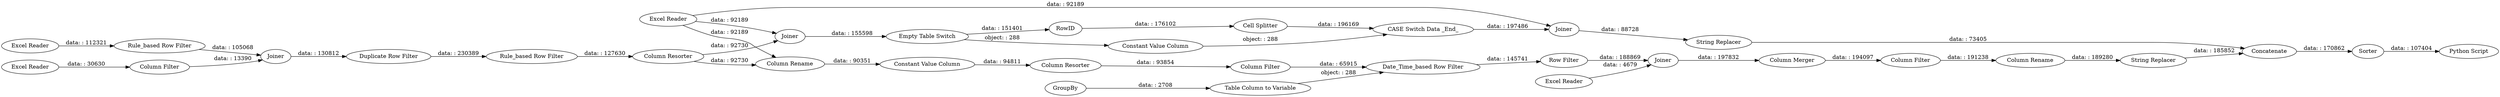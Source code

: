 digraph {
	"-4899083306314585288_55" [label=GroupBy]
	"-5462227640941920200_33" [label="Column Merger"]
	"-5462227640941920200_34" [label="Column Filter"]
	"-5462227640941920200_53" [label="Python Script"]
	"-5462227640941920200_32" [label=Joiner]
	"5387026162998824185_12" [label="Rule_based Row Filter"]
	"-4899083306314585288_20" [label="Column Resorter"]
	"-5462227640941920200_71" [label="CASE Switch Data _End_"]
	"5387026162998824185_9" [label="Excel Reader"]
	"8339310976752193162_46" [label="Cell Splitter"]
	"-5462227640941920200_14" [label="Column Resorter"]
	"-5462227640941920200_16" [label=Joiner]
	"-5462227640941920200_49" [label="Column Rename"]
	"8339310976752193162_45" [label=RowID]
	"-5462227640941920200_70" [label="Empty Table Switch"]
	"-4899083306314585288_62" [label="Row Filter"]
	"-5462227640941920200_47" [label=Joiner]
	"-5462227640941920200_50" [label="String Replacer"]
	"5387026162998824185_1" [label="Excel Reader"]
	"5387026162998824185_13" [label=Joiner]
	"-5462227640941920200_25" [label=Concatenate]
	"-5462227640941920200_72" [label="Constant Value Column"]
	"-5462227640941920200_54" [label=Sorter]
	"-5462227640941920200_31" [label="Excel Reader"]
	"-5462227640941920200_39" [label="Rule_based Row Filter"]
	"-5462227640941920200_38" [label="Duplicate Row Filter"]
	"-5462227640941920200_26" [label="String Replacer"]
	"-4899083306314585288_18" [label="Column Rename"]
	"-4899083306314585288_60" [label="Date_Time_based Row Filter"]
	"-4899083306314585288_22" [label="Column Filter"]
	"5387026162998824185_10" [label="Column Filter"]
	"-4899083306314585288_19" [label="Constant Value Column"]
	"-5462227640941920200_42" [label="Excel Reader"]
	"-4899083306314585288_61" [label="Table Column to Variable"]
	"5387026162998824185_12" -> "5387026162998824185_13" [label="data: : 105068"]
	"8339310976752193162_45" -> "8339310976752193162_46" [label="data: : 176102"]
	"-5462227640941920200_31" -> "-5462227640941920200_32" [label="data: : 4679"]
	"-5462227640941920200_42" -> "-5462227640941920200_16" [label="data: : 92189"]
	"-5462227640941920200_25" -> "-5462227640941920200_54" [label="data: : 170862"]
	"-5462227640941920200_71" -> "-5462227640941920200_47" [label="data: : 197486"]
	"-5462227640941920200_70" -> "-5462227640941920200_72" [label="object: : 288"]
	"-5462227640941920200_42" -> "-4899083306314585288_18" [label="data: : 92189"]
	"-4899083306314585288_19" -> "-4899083306314585288_20" [label="data: : 94811"]
	"-4899083306314585288_61" -> "-4899083306314585288_60" [label="object: : 288"]
	"-5462227640941920200_14" -> "-5462227640941920200_16" [label="data: : 92730"]
	"8339310976752193162_46" -> "-5462227640941920200_71" [label="data: : 196169"]
	"-5462227640941920200_34" -> "-5462227640941920200_49" [label="data: : 191238"]
	"-5462227640941920200_49" -> "-5462227640941920200_50" [label="data: : 189280"]
	"-5462227640941920200_72" -> "-5462227640941920200_71" [label="object: : 288"]
	"-4899083306314585288_60" -> "-4899083306314585288_62" [label="data: : 145741"]
	"-4899083306314585288_22" -> "-4899083306314585288_60" [label="data: : 65915"]
	"-4899083306314585288_62" -> "-5462227640941920200_32" [label="data: : 188869"]
	"5387026162998824185_9" -> "5387026162998824185_10" [label="data: : 30630"]
	"5387026162998824185_10" -> "5387026162998824185_13" [label="data: : 13390"]
	"-5462227640941920200_47" -> "-5462227640941920200_26" [label="data: : 88728"]
	"-5462227640941920200_33" -> "-5462227640941920200_34" [label="data: : 194097"]
	"-5462227640941920200_38" -> "-5462227640941920200_39" [label="data: : 230389"]
	"-5462227640941920200_32" -> "-5462227640941920200_33" [label="data: : 197832"]
	"-5462227640941920200_70" -> "8339310976752193162_45" [label="data: : 151401"]
	"-5462227640941920200_14" -> "-4899083306314585288_18" [label="data: : 92730"]
	"-5462227640941920200_42" -> "-5462227640941920200_47" [label="data: : 92189"]
	"-5462227640941920200_26" -> "-5462227640941920200_25" [label="data: : 73405"]
	"-4899083306314585288_55" -> "-4899083306314585288_61" [label="data: : 2708"]
	"5387026162998824185_13" -> "-5462227640941920200_38" [label="data: : 130812"]
	"-5462227640941920200_39" -> "-5462227640941920200_14" [label="data: : 127630"]
	"-5462227640941920200_16" -> "-5462227640941920200_70" [label="data: : 155598"]
	"-5462227640941920200_50" -> "-5462227640941920200_25" [label="data: : 185852"]
	"5387026162998824185_1" -> "5387026162998824185_12" [label="data: : 112321"]
	"-4899083306314585288_18" -> "-4899083306314585288_19" [label="data: : 90351"]
	"-5462227640941920200_54" -> "-5462227640941920200_53" [label="data: : 107404"]
	"-4899083306314585288_20" -> "-4899083306314585288_22" [label="data: : 93854"]
	rankdir=LR
}
